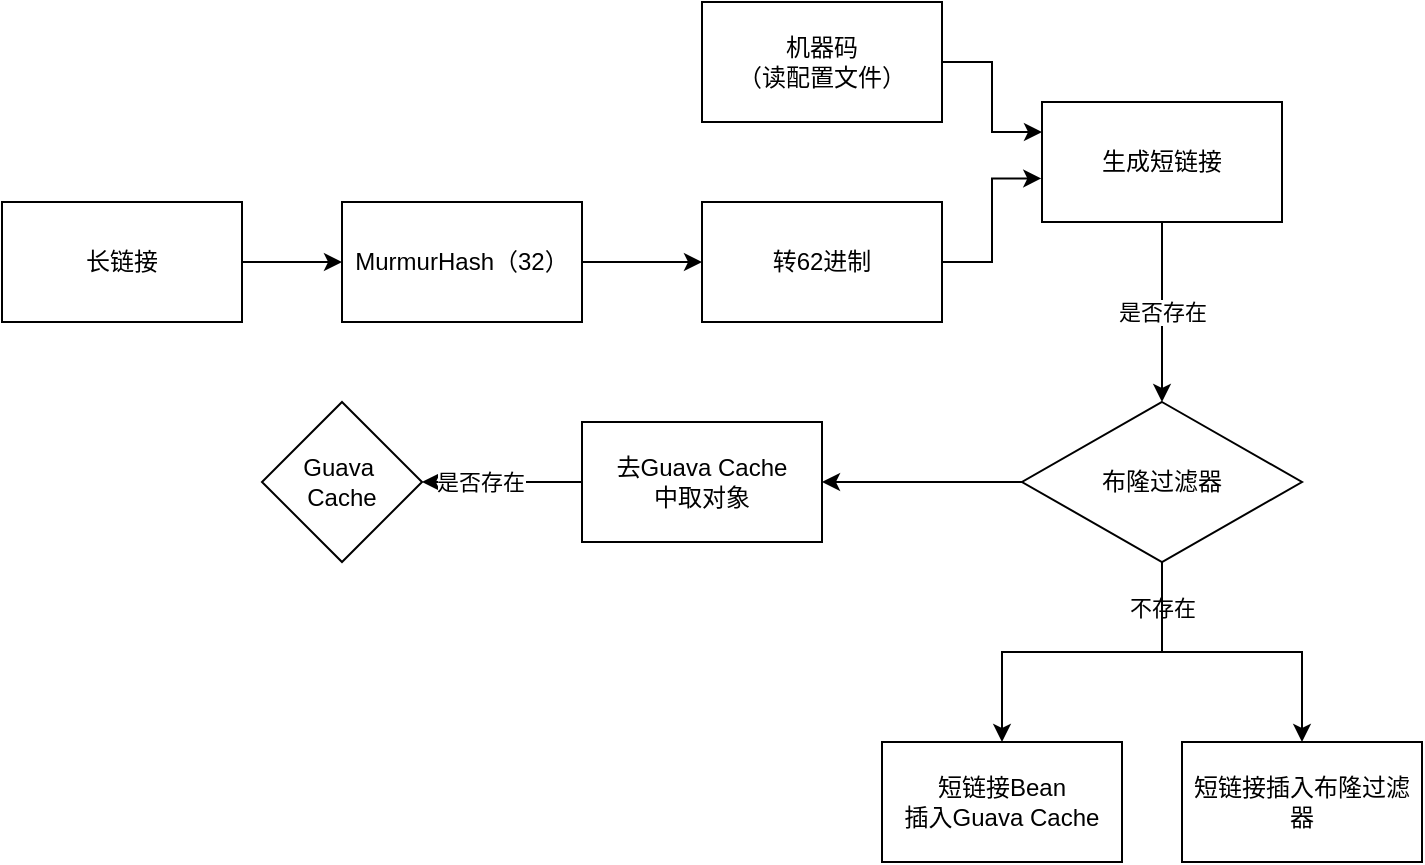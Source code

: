 <mxfile version="17.4.6" type="github">
  <diagram id="PhP-BJQ2wtuO1mvePhvb" name="第 1 页">
    <mxGraphModel dx="1038" dy="568" grid="1" gridSize="10" guides="1" tooltips="1" connect="1" arrows="1" fold="1" page="1" pageScale="1" pageWidth="827" pageHeight="1169" math="0" shadow="0">
      <root>
        <mxCell id="0" />
        <mxCell id="1" parent="0" />
        <mxCell id="Cr4EuKPD1U2jUR8o6u61-5" style="edgeStyle=orthogonalEdgeStyle;rounded=0;orthogonalLoop=1;jettySize=auto;html=1;" edge="1" parent="1" source="Cr4EuKPD1U2jUR8o6u61-1" target="Cr4EuKPD1U2jUR8o6u61-3">
          <mxGeometry relative="1" as="geometry" />
        </mxCell>
        <mxCell id="Cr4EuKPD1U2jUR8o6u61-1" value="长链接" style="rounded=0;whiteSpace=wrap;html=1;" vertex="1" parent="1">
          <mxGeometry x="40" y="190" width="120" height="60" as="geometry" />
        </mxCell>
        <mxCell id="Cr4EuKPD1U2jUR8o6u61-6" style="edgeStyle=orthogonalEdgeStyle;rounded=0;orthogonalLoop=1;jettySize=auto;html=1;" edge="1" parent="1" source="Cr4EuKPD1U2jUR8o6u61-3" target="Cr4EuKPD1U2jUR8o6u61-4">
          <mxGeometry relative="1" as="geometry" />
        </mxCell>
        <mxCell id="Cr4EuKPD1U2jUR8o6u61-3" value="MurmurHash（32）" style="rounded=0;whiteSpace=wrap;html=1;" vertex="1" parent="1">
          <mxGeometry x="210" y="190" width="120" height="60" as="geometry" />
        </mxCell>
        <mxCell id="Cr4EuKPD1U2jUR8o6u61-10" style="edgeStyle=orthogonalEdgeStyle;rounded=0;orthogonalLoop=1;jettySize=auto;html=1;entryX=-0.003;entryY=0.637;entryDx=0;entryDy=0;entryPerimeter=0;" edge="1" parent="1" source="Cr4EuKPD1U2jUR8o6u61-4" target="Cr4EuKPD1U2jUR8o6u61-8">
          <mxGeometry relative="1" as="geometry" />
        </mxCell>
        <mxCell id="Cr4EuKPD1U2jUR8o6u61-4" value="转62进制" style="rounded=0;whiteSpace=wrap;html=1;" vertex="1" parent="1">
          <mxGeometry x="390" y="190" width="120" height="60" as="geometry" />
        </mxCell>
        <mxCell id="Cr4EuKPD1U2jUR8o6u61-9" style="edgeStyle=orthogonalEdgeStyle;rounded=0;orthogonalLoop=1;jettySize=auto;html=1;entryX=0;entryY=0.25;entryDx=0;entryDy=0;" edge="1" parent="1" source="Cr4EuKPD1U2jUR8o6u61-7" target="Cr4EuKPD1U2jUR8o6u61-8">
          <mxGeometry relative="1" as="geometry" />
        </mxCell>
        <mxCell id="Cr4EuKPD1U2jUR8o6u61-7" value="机器码&lt;br&gt;（读配置文件）" style="rounded=0;whiteSpace=wrap;html=1;" vertex="1" parent="1">
          <mxGeometry x="390" y="90" width="120" height="60" as="geometry" />
        </mxCell>
        <mxCell id="Cr4EuKPD1U2jUR8o6u61-13" value="是否存在" style="edgeStyle=orthogonalEdgeStyle;rounded=0;orthogonalLoop=1;jettySize=auto;html=1;" edge="1" parent="1" source="Cr4EuKPD1U2jUR8o6u61-8" target="Cr4EuKPD1U2jUR8o6u61-12">
          <mxGeometry relative="1" as="geometry" />
        </mxCell>
        <mxCell id="Cr4EuKPD1U2jUR8o6u61-8" value="生成短链接" style="rounded=0;whiteSpace=wrap;html=1;" vertex="1" parent="1">
          <mxGeometry x="560" y="140" width="120" height="60" as="geometry" />
        </mxCell>
        <mxCell id="Cr4EuKPD1U2jUR8o6u61-11" value="短链接插入布隆过滤器" style="rounded=0;whiteSpace=wrap;html=1;" vertex="1" parent="1">
          <mxGeometry x="630" y="460" width="120" height="60" as="geometry" />
        </mxCell>
        <mxCell id="Cr4EuKPD1U2jUR8o6u61-14" value="不存在" style="edgeStyle=orthogonalEdgeStyle;rounded=0;orthogonalLoop=1;jettySize=auto;html=1;" edge="1" parent="1" source="Cr4EuKPD1U2jUR8o6u61-12" target="Cr4EuKPD1U2jUR8o6u61-11">
          <mxGeometry x="-0.714" relative="1" as="geometry">
            <mxPoint as="offset" />
          </mxGeometry>
        </mxCell>
        <mxCell id="Cr4EuKPD1U2jUR8o6u61-16" style="edgeStyle=orthogonalEdgeStyle;rounded=0;orthogonalLoop=1;jettySize=auto;html=1;" edge="1" parent="1" source="Cr4EuKPD1U2jUR8o6u61-12" target="Cr4EuKPD1U2jUR8o6u61-15">
          <mxGeometry relative="1" as="geometry" />
        </mxCell>
        <mxCell id="Cr4EuKPD1U2jUR8o6u61-19" style="edgeStyle=orthogonalEdgeStyle;rounded=0;orthogonalLoop=1;jettySize=auto;html=1;" edge="1" parent="1" source="Cr4EuKPD1U2jUR8o6u61-12" target="Cr4EuKPD1U2jUR8o6u61-18">
          <mxGeometry relative="1" as="geometry" />
        </mxCell>
        <mxCell id="Cr4EuKPD1U2jUR8o6u61-12" value="布隆过滤器" style="rhombus;whiteSpace=wrap;html=1;" vertex="1" parent="1">
          <mxGeometry x="550" y="290" width="140" height="80" as="geometry" />
        </mxCell>
        <mxCell id="Cr4EuKPD1U2jUR8o6u61-15" value="短链接Bean&lt;br&gt;插入Guava Cache" style="rounded=0;whiteSpace=wrap;html=1;" vertex="1" parent="1">
          <mxGeometry x="480" y="460" width="120" height="60" as="geometry" />
        </mxCell>
        <mxCell id="Cr4EuKPD1U2jUR8o6u61-21" style="edgeStyle=orthogonalEdgeStyle;rounded=0;orthogonalLoop=1;jettySize=auto;html=1;" edge="1" parent="1" source="Cr4EuKPD1U2jUR8o6u61-18" target="Cr4EuKPD1U2jUR8o6u61-20">
          <mxGeometry relative="1" as="geometry" />
        </mxCell>
        <mxCell id="Cr4EuKPD1U2jUR8o6u61-22" value="是否存在" style="edgeLabel;html=1;align=center;verticalAlign=middle;resizable=0;points=[];" vertex="1" connectable="0" parent="Cr4EuKPD1U2jUR8o6u61-21">
          <mxGeometry x="0.27" relative="1" as="geometry">
            <mxPoint as="offset" />
          </mxGeometry>
        </mxCell>
        <mxCell id="Cr4EuKPD1U2jUR8o6u61-18" value="去Guava Cache&lt;br&gt;中取对象" style="rounded=0;whiteSpace=wrap;html=1;" vertex="1" parent="1">
          <mxGeometry x="330" y="300" width="120" height="60" as="geometry" />
        </mxCell>
        <mxCell id="Cr4EuKPD1U2jUR8o6u61-20" value="Guava&amp;nbsp;&lt;br&gt;Cache" style="rhombus;whiteSpace=wrap;html=1;" vertex="1" parent="1">
          <mxGeometry x="170" y="290" width="80" height="80" as="geometry" />
        </mxCell>
      </root>
    </mxGraphModel>
  </diagram>
</mxfile>
